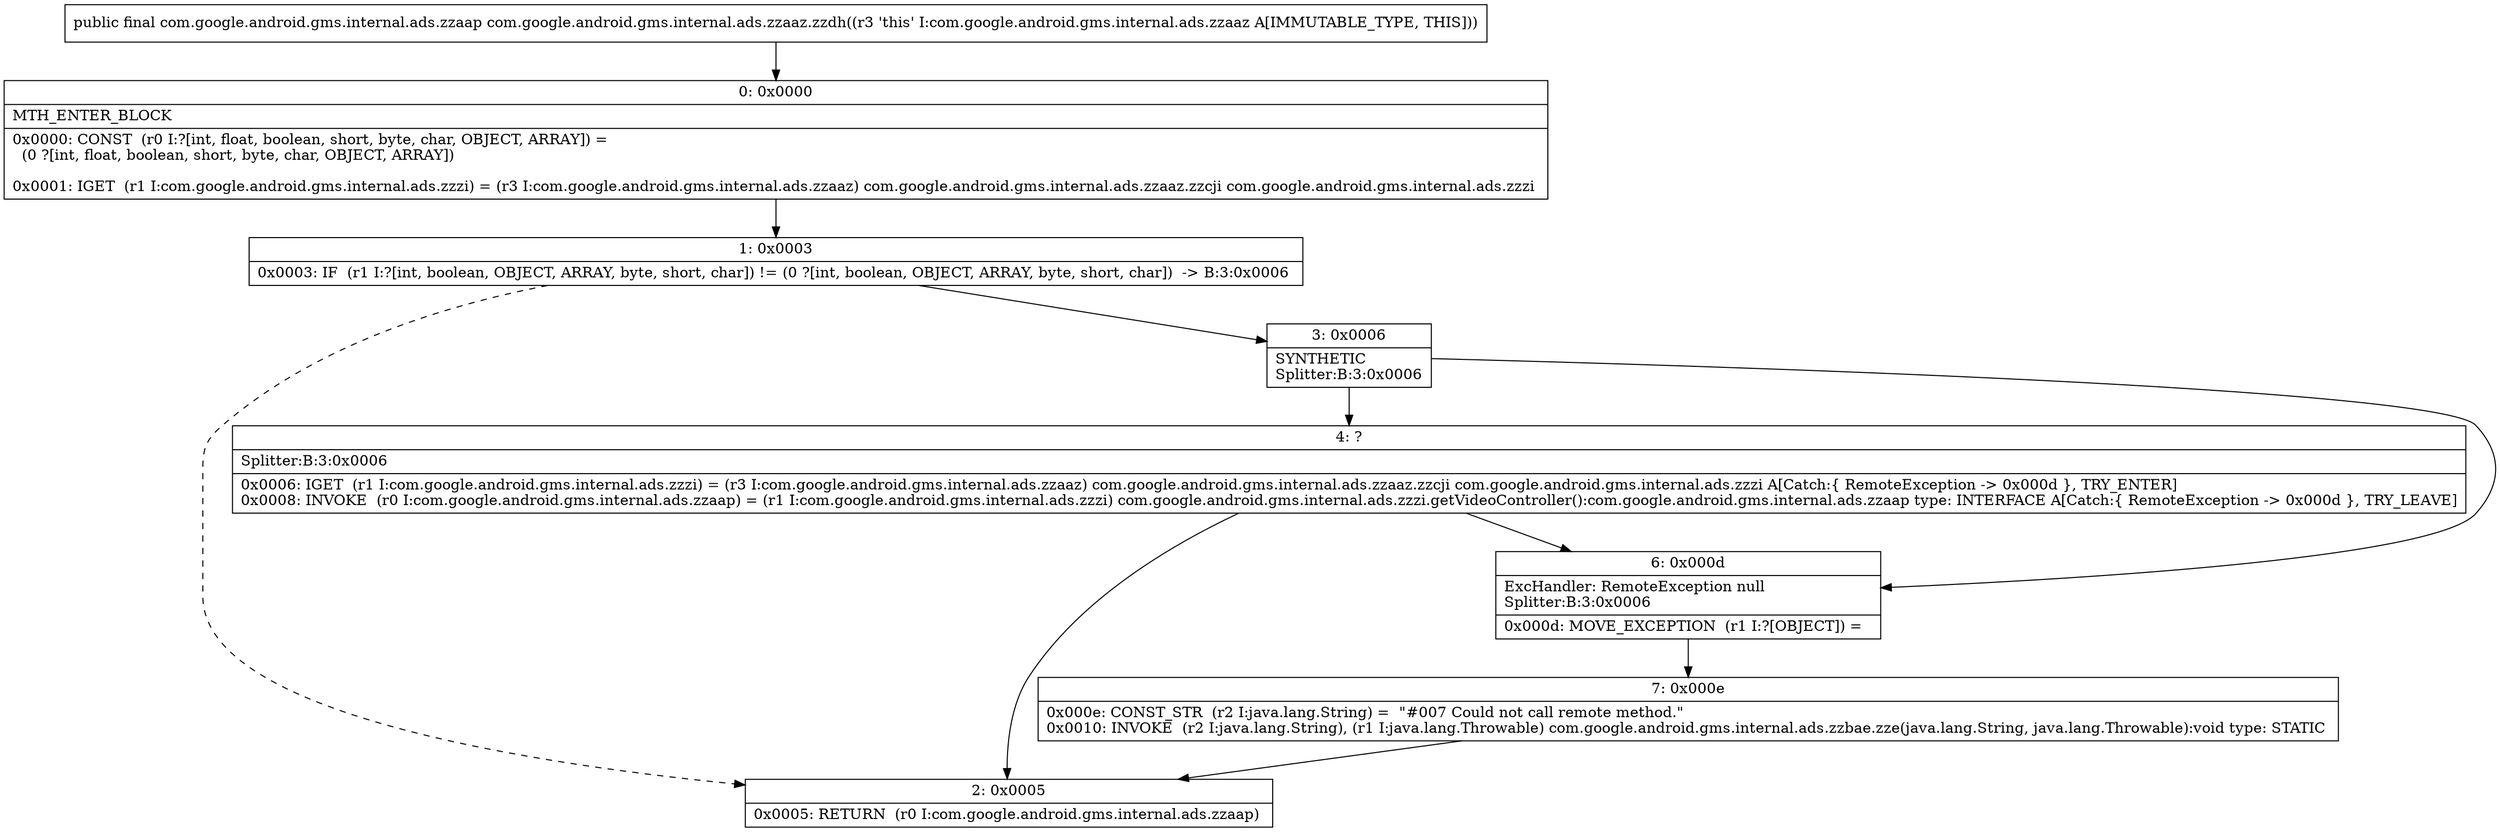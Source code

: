 digraph "CFG forcom.google.android.gms.internal.ads.zzaaz.zzdh()Lcom\/google\/android\/gms\/internal\/ads\/zzaap;" {
Node_0 [shape=record,label="{0\:\ 0x0000|MTH_ENTER_BLOCK\l|0x0000: CONST  (r0 I:?[int, float, boolean, short, byte, char, OBJECT, ARRAY]) = \l  (0 ?[int, float, boolean, short, byte, char, OBJECT, ARRAY])\l \l0x0001: IGET  (r1 I:com.google.android.gms.internal.ads.zzzi) = (r3 I:com.google.android.gms.internal.ads.zzaaz) com.google.android.gms.internal.ads.zzaaz.zzcji com.google.android.gms.internal.ads.zzzi \l}"];
Node_1 [shape=record,label="{1\:\ 0x0003|0x0003: IF  (r1 I:?[int, boolean, OBJECT, ARRAY, byte, short, char]) != (0 ?[int, boolean, OBJECT, ARRAY, byte, short, char])  \-\> B:3:0x0006 \l}"];
Node_2 [shape=record,label="{2\:\ 0x0005|0x0005: RETURN  (r0 I:com.google.android.gms.internal.ads.zzaap) \l}"];
Node_3 [shape=record,label="{3\:\ 0x0006|SYNTHETIC\lSplitter:B:3:0x0006\l}"];
Node_4 [shape=record,label="{4\:\ ?|Splitter:B:3:0x0006\l|0x0006: IGET  (r1 I:com.google.android.gms.internal.ads.zzzi) = (r3 I:com.google.android.gms.internal.ads.zzaaz) com.google.android.gms.internal.ads.zzaaz.zzcji com.google.android.gms.internal.ads.zzzi A[Catch:\{ RemoteException \-\> 0x000d \}, TRY_ENTER]\l0x0008: INVOKE  (r0 I:com.google.android.gms.internal.ads.zzaap) = (r1 I:com.google.android.gms.internal.ads.zzzi) com.google.android.gms.internal.ads.zzzi.getVideoController():com.google.android.gms.internal.ads.zzaap type: INTERFACE A[Catch:\{ RemoteException \-\> 0x000d \}, TRY_LEAVE]\l}"];
Node_6 [shape=record,label="{6\:\ 0x000d|ExcHandler: RemoteException null\lSplitter:B:3:0x0006\l|0x000d: MOVE_EXCEPTION  (r1 I:?[OBJECT]) =  \l}"];
Node_7 [shape=record,label="{7\:\ 0x000e|0x000e: CONST_STR  (r2 I:java.lang.String) =  \"#007 Could not call remote method.\" \l0x0010: INVOKE  (r2 I:java.lang.String), (r1 I:java.lang.Throwable) com.google.android.gms.internal.ads.zzbae.zze(java.lang.String, java.lang.Throwable):void type: STATIC \l}"];
MethodNode[shape=record,label="{public final com.google.android.gms.internal.ads.zzaap com.google.android.gms.internal.ads.zzaaz.zzdh((r3 'this' I:com.google.android.gms.internal.ads.zzaaz A[IMMUTABLE_TYPE, THIS])) }"];
MethodNode -> Node_0;
Node_0 -> Node_1;
Node_1 -> Node_2[style=dashed];
Node_1 -> Node_3;
Node_3 -> Node_4;
Node_3 -> Node_6;
Node_4 -> Node_6;
Node_4 -> Node_2;
Node_6 -> Node_7;
Node_7 -> Node_2;
}

